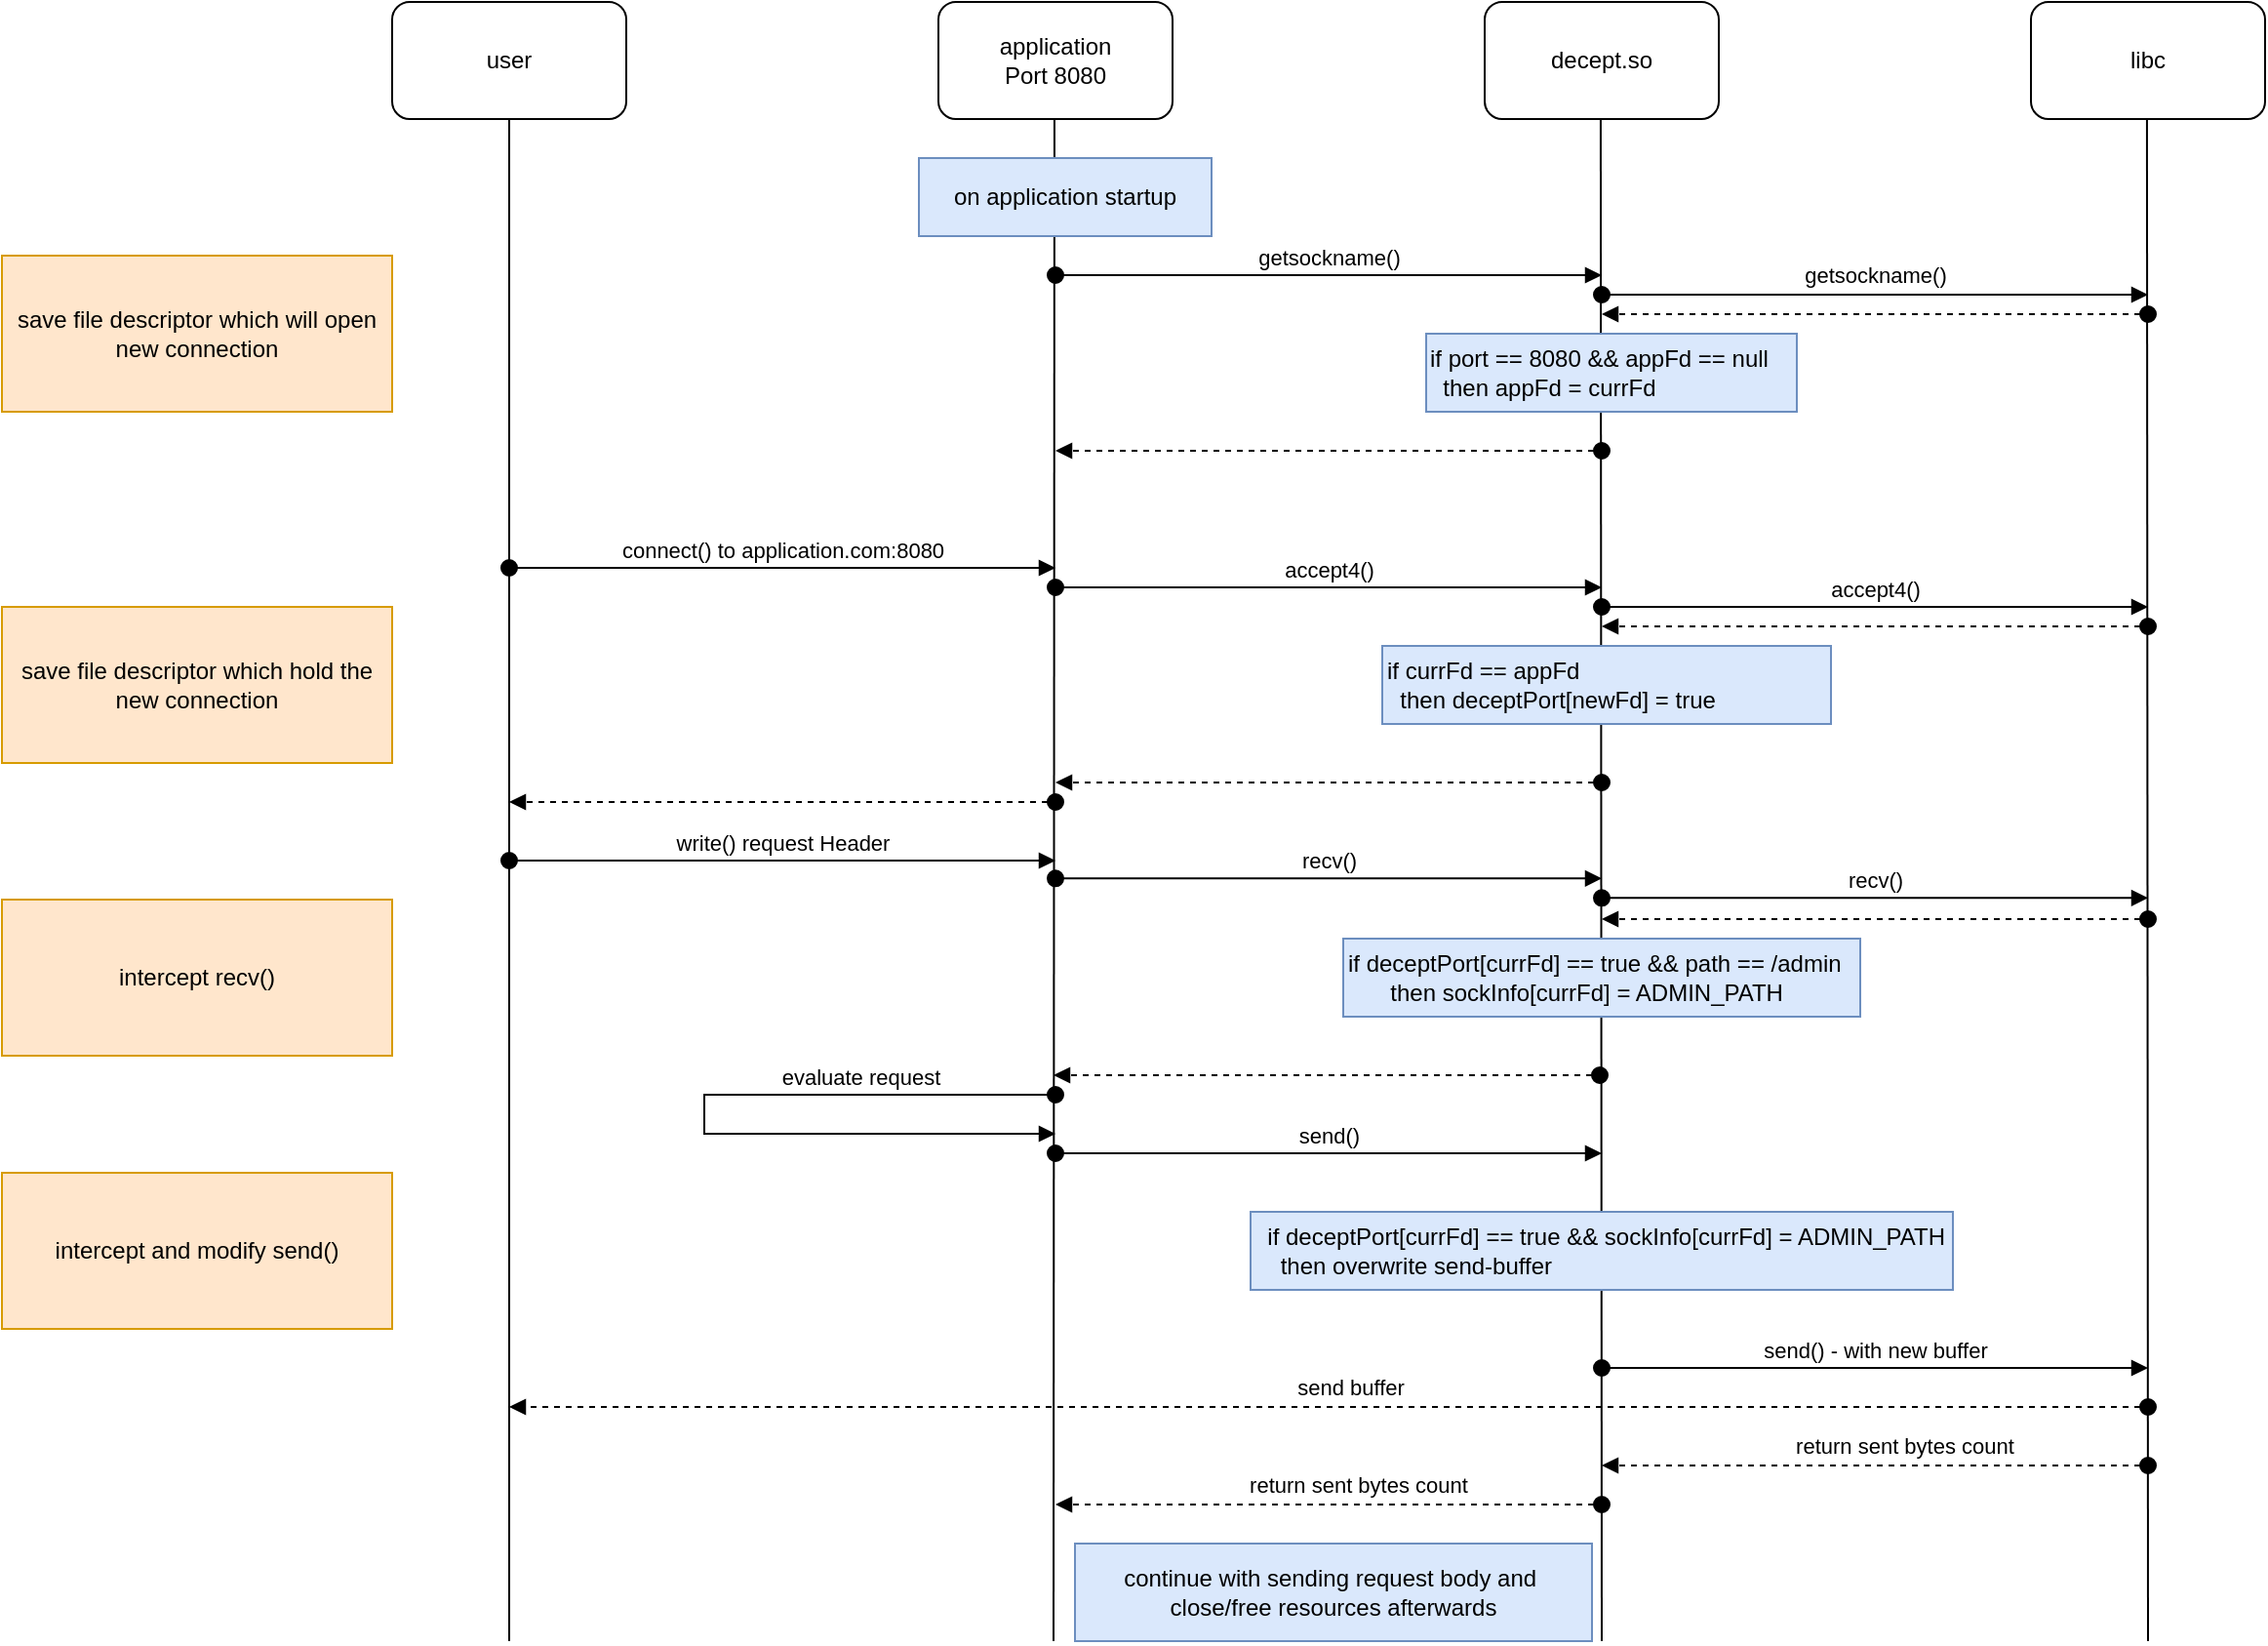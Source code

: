<mxfile version="20.5.1" type="device"><diagram id="IZqXoTq03k1fe22WeYbl" name="Page-1"><mxGraphModel dx="1650" dy="1136" grid="1" gridSize="10" guides="1" tooltips="1" connect="1" arrows="1" fold="1" page="1" pageScale="1" pageWidth="850" pageHeight="1100" math="0" shadow="0"><root><mxCell id="0"/><mxCell id="1" parent="0"/><mxCell id="wdw61yTAAFfNalVwGiL7-2" value="user" style="rounded=1;whiteSpace=wrap;html=1;" parent="1" vertex="1"><mxGeometry x="400" y="40" width="120" height="60" as="geometry"/></mxCell><mxCell id="wdw61yTAAFfNalVwGiL7-3" value="decept.so" style="rounded=1;whiteSpace=wrap;html=1;" parent="1" vertex="1"><mxGeometry x="960" y="40" width="120" height="60" as="geometry"/></mxCell><mxCell id="wdw61yTAAFfNalVwGiL7-4" value="libc" style="rounded=1;whiteSpace=wrap;html=1;" parent="1" vertex="1"><mxGeometry x="1240" y="40" width="120" height="60" as="geometry"/></mxCell><mxCell id="wdw61yTAAFfNalVwGiL7-5" value="" style="endArrow=none;html=1;rounded=0;entryX=0.5;entryY=1;entryDx=0;entryDy=0;" parent="1" target="wdw61yTAAFfNalVwGiL7-2" edge="1"><mxGeometry width="50" height="50" relative="1" as="geometry"><mxPoint x="460" y="880" as="sourcePoint"/><mxPoint x="740" y="320" as="targetPoint"/></mxGeometry></mxCell><mxCell id="wdw61yTAAFfNalVwGiL7-6" value="" style="endArrow=none;html=1;rounded=0;entryX=0.5;entryY=1;entryDx=0;entryDy=0;" parent="1" edge="1"><mxGeometry width="50" height="50" relative="1" as="geometry"><mxPoint x="1300" y="880" as="sourcePoint"/><mxPoint x="1299.47" y="100" as="targetPoint"/></mxGeometry></mxCell><mxCell id="wdw61yTAAFfNalVwGiL7-7" value="" style="endArrow=none;html=1;rounded=0;entryX=0.5;entryY=1;entryDx=0;entryDy=0;" parent="1" edge="1"><mxGeometry width="50" height="50" relative="1" as="geometry"><mxPoint x="1020" y="880" as="sourcePoint"/><mxPoint x="1019.47" y="100" as="targetPoint"/></mxGeometry></mxCell><mxCell id="wdw61yTAAFfNalVwGiL7-10" value="accept4()" style="html=1;verticalAlign=bottom;startArrow=oval;startFill=1;endArrow=block;startSize=8;rounded=0;" parent="1" edge="1"><mxGeometry width="60" relative="1" as="geometry"><mxPoint x="740" y="340" as="sourcePoint"/><mxPoint x="1020" y="340" as="targetPoint"/></mxGeometry></mxCell><mxCell id="wdw61yTAAFfNalVwGiL7-11" value="application&lt;br&gt;Port&amp;nbsp;8080" style="rounded=1;whiteSpace=wrap;html=1;" parent="1" vertex="1"><mxGeometry x="680" y="40" width="120" height="60" as="geometry"/></mxCell><mxCell id="wdw61yTAAFfNalVwGiL7-13" value="" style="endArrow=none;html=1;rounded=0;entryX=0.5;entryY=1;entryDx=0;entryDy=0;" parent="1" edge="1"><mxGeometry width="50" height="50" relative="1" as="geometry"><mxPoint x="739" y="880" as="sourcePoint"/><mxPoint x="739.47" y="100" as="targetPoint"/></mxGeometry></mxCell><mxCell id="wdw61yTAAFfNalVwGiL7-14" value="accept4()" style="html=1;verticalAlign=bottom;startArrow=oval;startFill=1;endArrow=block;startSize=8;rounded=0;" parent="1" edge="1"><mxGeometry width="60" relative="1" as="geometry"><mxPoint x="1020" y="350" as="sourcePoint"/><mxPoint x="1300" y="350" as="targetPoint"/></mxGeometry></mxCell><mxCell id="wdw61yTAAFfNalVwGiL7-15" value="recv()" style="html=1;verticalAlign=bottom;startArrow=oval;startFill=1;endArrow=block;startSize=8;rounded=0;" parent="1" edge="1"><mxGeometry width="60" relative="1" as="geometry"><mxPoint x="740" y="489.17" as="sourcePoint"/><mxPoint x="1020" y="489.17" as="targetPoint"/></mxGeometry></mxCell><mxCell id="wdw61yTAAFfNalVwGiL7-16" value="" style="html=1;verticalAlign=bottom;startArrow=oval;startFill=1;endArrow=block;startSize=8;rounded=0;dashed=1;" parent="1" edge="1"><mxGeometry width="60" relative="1" as="geometry"><mxPoint x="1300" y="360" as="sourcePoint"/><mxPoint x="1020" y="360" as="targetPoint"/></mxGeometry></mxCell><mxCell id="wdw61yTAAFfNalVwGiL7-17" value="connect() to application.com:8080" style="html=1;verticalAlign=bottom;startArrow=oval;startFill=1;endArrow=block;startSize=8;rounded=0;" parent="1" edge="1"><mxGeometry width="60" relative="1" as="geometry"><mxPoint x="460" y="330" as="sourcePoint"/><mxPoint x="740" y="330" as="targetPoint"/></mxGeometry></mxCell><mxCell id="wdw61yTAAFfNalVwGiL7-19" value="on application startup" style="rounded=0;whiteSpace=wrap;html=1;fillColor=#dae8fc;strokeColor=#6c8ebf;" parent="1" vertex="1"><mxGeometry x="670" y="120" width="150" height="40" as="geometry"/></mxCell><mxCell id="wdw61yTAAFfNalVwGiL7-20" value="getsockname()" style="html=1;verticalAlign=bottom;startArrow=oval;startFill=1;endArrow=block;startSize=8;rounded=0;" parent="1" edge="1"><mxGeometry width="60" relative="1" as="geometry"><mxPoint x="740" y="180.0" as="sourcePoint"/><mxPoint x="1020" y="180.0" as="targetPoint"/></mxGeometry></mxCell><mxCell id="wdw61yTAAFfNalVwGiL7-23" value="" style="html=1;verticalAlign=bottom;startArrow=oval;startFill=1;endArrow=block;startSize=8;rounded=0;" parent="1" edge="1"><mxGeometry width="60" relative="1" as="geometry"><mxPoint x="1020" y="190" as="sourcePoint"/><mxPoint x="1300" y="190" as="targetPoint"/></mxGeometry></mxCell><mxCell id="wdw61yTAAFfNalVwGiL7-25" value="getsockname()" style="edgeLabel;html=1;align=center;verticalAlign=middle;resizable=0;points=[];" parent="wdw61yTAAFfNalVwGiL7-23" vertex="1" connectable="0"><mxGeometry x="-0.049" y="2" relative="1" as="geometry"><mxPoint x="7" y="-8" as="offset"/></mxGeometry></mxCell><mxCell id="wdw61yTAAFfNalVwGiL7-24" value="" style="html=1;verticalAlign=bottom;startArrow=oval;startFill=1;endArrow=block;startSize=8;rounded=0;dashed=1;" parent="1" edge="1"><mxGeometry width="60" relative="1" as="geometry"><mxPoint x="1300" y="200.0" as="sourcePoint"/><mxPoint x="1020" y="200" as="targetPoint"/></mxGeometry></mxCell><mxCell id="wdw61yTAAFfNalVwGiL7-26" value="" style="html=1;verticalAlign=bottom;startArrow=oval;startFill=1;endArrow=block;startSize=8;rounded=0;dashed=1;" parent="1" edge="1"><mxGeometry width="60" relative="1" as="geometry"><mxPoint x="1020" y="270.0" as="sourcePoint"/><mxPoint x="740" y="270" as="targetPoint"/></mxGeometry></mxCell><mxCell id="wdw61yTAAFfNalVwGiL7-27" value="if port == 8080 &amp;amp;&amp;amp; appFd == null&amp;nbsp;&lt;br&gt;&lt;div style=&quot;&quot;&gt;&lt;span style=&quot;background-color: initial;&quot;&gt;&amp;nbsp;&lt;/span&gt;&lt;/div&gt;" style="rounded=0;whiteSpace=wrap;html=1;fillColor=#dae8fc;strokeColor=#6c8ebf;align=left;" parent="1" vertex="1"><mxGeometry x="930" y="210" width="190" height="40" as="geometry"/></mxCell><mxCell id="wdw61yTAAFfNalVwGiL7-28" value="if currFd == appFd&amp;nbsp;&amp;nbsp;&lt;br&gt;&lt;div style=&quot;&quot;&gt;&lt;span style=&quot;background-color: initial;&quot;&gt;&amp;nbsp;&amp;nbsp;&lt;/span&gt;&lt;/div&gt;" style="rounded=0;whiteSpace=wrap;html=1;fillColor=#dae8fc;strokeColor=#6c8ebf;align=left;" parent="1" vertex="1"><mxGeometry x="907.5" y="370" width="230" height="40" as="geometry"/></mxCell><mxCell id="wdw61yTAAFfNalVwGiL7-30" value="" style="html=1;verticalAlign=bottom;startArrow=oval;startFill=1;endArrow=block;startSize=8;rounded=0;dashed=1;" parent="1" edge="1"><mxGeometry width="60" relative="1" as="geometry"><mxPoint x="1020" y="440.0" as="sourcePoint"/><mxPoint x="740" y="440" as="targetPoint"/></mxGeometry></mxCell><mxCell id="wdw61yTAAFfNalVwGiL7-31" value="" style="html=1;verticalAlign=bottom;startArrow=oval;startFill=1;endArrow=block;startSize=8;rounded=0;dashed=1;" parent="1" edge="1"><mxGeometry width="60" relative="1" as="geometry"><mxPoint x="740" y="450.0" as="sourcePoint"/><mxPoint x="460" y="450" as="targetPoint"/></mxGeometry></mxCell><mxCell id="wdw61yTAAFfNalVwGiL7-32" value="write() request Header" style="html=1;verticalAlign=bottom;startArrow=oval;startFill=1;endArrow=block;startSize=8;rounded=0;" parent="1" edge="1"><mxGeometry width="60" relative="1" as="geometry"><mxPoint x="460" y="480" as="sourcePoint"/><mxPoint x="740" y="480" as="targetPoint"/></mxGeometry></mxCell><mxCell id="wdw61yTAAFfNalVwGiL7-33" value="send()" style="html=1;verticalAlign=bottom;startArrow=oval;startFill=1;endArrow=block;startSize=8;rounded=0;" parent="1" edge="1"><mxGeometry width="60" relative="1" as="geometry"><mxPoint x="740" y="630" as="sourcePoint"/><mxPoint x="1020" y="630" as="targetPoint"/></mxGeometry></mxCell><mxCell id="wdw61yTAAFfNalVwGiL7-34" value="recv()" style="html=1;verticalAlign=bottom;startArrow=oval;startFill=1;endArrow=block;startSize=8;rounded=0;" parent="1" edge="1"><mxGeometry width="60" relative="1" as="geometry"><mxPoint x="1020" y="499.17" as="sourcePoint"/><mxPoint x="1300" y="499.17" as="targetPoint"/></mxGeometry></mxCell><mxCell id="wdw61yTAAFfNalVwGiL7-35" value="" style="html=1;verticalAlign=bottom;startArrow=oval;startFill=1;endArrow=block;startSize=8;rounded=0;dashed=1;" parent="1" edge="1"><mxGeometry width="60" relative="1" as="geometry"><mxPoint x="1300" y="510" as="sourcePoint"/><mxPoint x="1020" y="510" as="targetPoint"/></mxGeometry></mxCell><mxCell id="wdw61yTAAFfNalVwGiL7-36" value="if deceptPort[currFd] == true &amp;amp;&amp;amp; path == /admin&lt;br&gt;&lt;div style=&quot;&quot;&gt;&lt;span style=&quot;background-color: initial;&quot;&gt;&amp;nbsp;&lt;/span&gt;&lt;/div&gt;" style="rounded=0;whiteSpace=wrap;html=1;fillColor=#dae8fc;strokeColor=#6c8ebf;align=left;" parent="1" vertex="1"><mxGeometry x="887.5" y="520" width="265" height="40" as="geometry"/></mxCell><mxCell id="wdw61yTAAFfNalVwGiL7-38" value="evaluate request" style="html=1;verticalAlign=bottom;startArrow=oval;startFill=1;endArrow=block;startSize=8;rounded=0;" parent="1" edge="1"><mxGeometry x="-0.474" width="60" relative="1" as="geometry"><mxPoint x="740" y="600" as="sourcePoint"/><mxPoint x="740" y="620" as="targetPoint"/><Array as="points"><mxPoint x="560" y="600"/><mxPoint x="560" y="620"/></Array><mxPoint as="offset"/></mxGeometry></mxCell><mxCell id="wdw61yTAAFfNalVwGiL7-39" value="send() - with new buffer" style="html=1;verticalAlign=bottom;startArrow=oval;startFill=1;endArrow=block;startSize=8;rounded=0;" parent="1" edge="1"><mxGeometry width="60" relative="1" as="geometry"><mxPoint x="1020" y="740" as="sourcePoint"/><mxPoint x="1300" y="740" as="targetPoint"/></mxGeometry></mxCell><mxCell id="wdw61yTAAFfNalVwGiL7-40" value="" style="html=1;verticalAlign=bottom;startArrow=oval;startFill=1;endArrow=block;startSize=8;rounded=0;dashed=1;" parent="1" edge="1"><mxGeometry width="60" relative="1" as="geometry"><mxPoint x="1300" y="760.0" as="sourcePoint"/><mxPoint x="460" y="760" as="targetPoint"/></mxGeometry></mxCell><mxCell id="wdw61yTAAFfNalVwGiL7-42" value="send buffer" style="edgeLabel;html=1;align=center;verticalAlign=middle;resizable=0;points=[];" parent="wdw61yTAAFfNalVwGiL7-40" vertex="1" connectable="0"><mxGeometry x="-0.234" y="2" relative="1" as="geometry"><mxPoint x="-88" y="-12" as="offset"/></mxGeometry></mxCell><mxCell id="wdw61yTAAFfNalVwGiL7-41" value="" style="html=1;verticalAlign=bottom;startArrow=oval;startFill=1;endArrow=block;startSize=8;rounded=0;dashed=1;" parent="1" edge="1"><mxGeometry width="60" relative="1" as="geometry"><mxPoint x="1300" y="790" as="sourcePoint"/><mxPoint x="1020.0" y="790" as="targetPoint"/></mxGeometry></mxCell><mxCell id="wdw61yTAAFfNalVwGiL7-43" value="return sent bytes count" style="edgeLabel;html=1;align=center;verticalAlign=middle;resizable=0;points=[];" parent="wdw61yTAAFfNalVwGiL7-41" vertex="1" connectable="0"><mxGeometry x="-0.106" y="-1" relative="1" as="geometry"><mxPoint y="-9" as="offset"/></mxGeometry></mxCell><mxCell id="wdw61yTAAFfNalVwGiL7-44" value="" style="html=1;verticalAlign=bottom;startArrow=oval;startFill=1;endArrow=block;startSize=8;rounded=0;dashed=1;" parent="1" edge="1"><mxGeometry width="60" relative="1" as="geometry"><mxPoint x="1020" y="810" as="sourcePoint"/><mxPoint x="740.0" y="810" as="targetPoint"/></mxGeometry></mxCell><mxCell id="wdw61yTAAFfNalVwGiL7-45" value="return sent bytes count" style="edgeLabel;html=1;align=center;verticalAlign=middle;resizable=0;points=[];" parent="wdw61yTAAFfNalVwGiL7-44" vertex="1" connectable="0"><mxGeometry x="-0.106" y="-1" relative="1" as="geometry"><mxPoint y="-9" as="offset"/></mxGeometry></mxCell><mxCell id="wdw61yTAAFfNalVwGiL7-49" value="save file descriptor which will open new connection" style="rounded=0;whiteSpace=wrap;html=1;fillColor=#ffe6cc;strokeColor=#d79b00;" parent="1" vertex="1"><mxGeometry x="200" y="170" width="200" height="80" as="geometry"/></mxCell><mxCell id="wdw61yTAAFfNalVwGiL7-50" value="save file descriptor which hold the new connection" style="rounded=0;whiteSpace=wrap;html=1;fillColor=#ffe6cc;strokeColor=#d79b00;" parent="1" vertex="1"><mxGeometry x="200" y="350" width="200" height="80" as="geometry"/></mxCell><mxCell id="wdw61yTAAFfNalVwGiL7-51" value="intercept recv()" style="rounded=0;whiteSpace=wrap;html=1;fillColor=#ffe6cc;strokeColor=#d79b00;" parent="1" vertex="1"><mxGeometry x="200" y="500" width="200" height="80" as="geometry"/></mxCell><mxCell id="wdw61yTAAFfNalVwGiL7-52" value="intercept and modify send()" style="rounded=0;whiteSpace=wrap;html=1;fillColor=#ffe6cc;strokeColor=#d79b00;" parent="1" vertex="1"><mxGeometry x="200" y="640" width="200" height="80" as="geometry"/></mxCell><mxCell id="8FeoBpHPTiLiuWOmjKZ9-2" value="&lt;br&gt;&lt;span style=&quot;color: rgb(0, 0, 0); font-family: Helvetica; font-size: 12px; font-style: normal; font-variant-ligatures: normal; font-variant-caps: normal; font-weight: 400; letter-spacing: normal; orphans: 2; text-indent: 0px; text-transform: none; widows: 2; word-spacing: 0px; -webkit-text-stroke-width: 0px; background-color: initial; text-decoration-thickness: initial; text-decoration-style: initial; text-decoration-color: initial;&quot;&gt;&lt;span&gt;&amp;nbsp; &lt;/span&gt;the&lt;/span&gt;&lt;span style=&quot;color: rgb(0, 0, 0); font-family: Helvetica; font-size: 12px; font-style: normal; font-variant-ligatures: normal; font-variant-caps: normal; font-weight: 400; letter-spacing: normal; orphans: 2; text-indent: 0px; text-transform: none; widows: 2; word-spacing: 0px; -webkit-text-stroke-width: 0px; text-decoration-thickness: initial; text-decoration-style: initial; text-decoration-color: initial;&quot;&gt;n&amp;nbsp;&lt;/span&gt;&lt;span style=&quot;color: rgb(0, 0, 0); font-family: Helvetica; font-size: 12px; font-style: normal; font-variant-ligatures: normal; font-variant-caps: normal; font-weight: 400; letter-spacing: normal; orphans: 2; text-indent: 0px; text-transform: none; widows: 2; word-spacing: 0px; -webkit-text-stroke-width: 0px; text-decoration-thickness: initial; text-decoration-style: initial; text-decoration-color: initial; float: none; display: inline !important;&quot;&gt;appFd&amp;nbsp;&lt;/span&gt;&lt;span style=&quot;color: rgb(0, 0, 0); font-family: Helvetica; font-size: 12px; font-style: normal; font-variant-ligatures: normal; font-variant-caps: normal; font-weight: 400; letter-spacing: normal; orphans: 2; text-indent: 0px; text-transform: none; widows: 2; word-spacing: 0px; -webkit-text-stroke-width: 0px; text-decoration-thickness: initial; text-decoration-style: initial; text-decoration-color: initial;&quot;&gt;=&lt;/span&gt;&lt;span style=&quot;color: rgb(0, 0, 0); font-family: Helvetica; font-size: 12px; font-style: normal; font-variant-ligatures: normal; font-variant-caps: normal; font-weight: 400; letter-spacing: normal; orphans: 2; text-indent: 0px; text-transform: none; widows: 2; word-spacing: 0px; -webkit-text-stroke-width: 0px; background-color: initial; text-decoration-thickness: initial; text-decoration-style: initial; text-decoration-color: initial;&quot;&gt; currFd&lt;/span&gt;" style="rounded=0;whiteSpace=wrap;html=1;fillColor=none;strokeColor=none;align=left;" parent="1" vertex="1"><mxGeometry x="930" y="210" width="190" height="40" as="geometry"/></mxCell><mxCell id="8FeoBpHPTiLiuWOmjKZ9-3" value="&lt;br&gt;&lt;span style=&quot;color: rgb(0, 0, 0); font-family: Helvetica; font-size: 12px; font-style: normal; font-variant-ligatures: normal; font-variant-caps: normal; font-weight: 400; letter-spacing: normal; orphans: 2; text-indent: 0px; text-transform: none; widows: 2; word-spacing: 0px; -webkit-text-stroke-width: 0px; background-color: initial; text-decoration-thickness: initial; text-decoration-style: initial; text-decoration-color: initial;&quot;&gt;&lt;span&gt;&amp;nbsp;&amp;nbsp;&lt;/span&gt;&lt;/span&gt;then deceptPort[newFd] = true" style="rounded=0;whiteSpace=wrap;html=1;fillColor=none;strokeColor=none;align=left;" parent="1" vertex="1"><mxGeometry x="907.5" y="365" width="205" height="50" as="geometry"/></mxCell><mxCell id="8FeoBpHPTiLiuWOmjKZ9-4" value="&lt;br&gt;&amp;nbsp; then sockInfo[currFd] = ADMIN_PATH" style="rounded=0;whiteSpace=wrap;html=1;fillColor=none;strokeColor=none;align=left;" parent="1" vertex="1"><mxGeometry x="902.5" y="520" width="235" height="40" as="geometry"/></mxCell><mxCell id="8FeoBpHPTiLiuWOmjKZ9-6" value="&lt;div style=&quot;&quot;&gt;&lt;span style=&quot;background-color: initial;&quot;&gt;continue with sending request body and&amp;nbsp;&lt;/span&gt;&lt;/div&gt;&lt;div style=&quot;&quot;&gt;&lt;span style=&quot;background-color: initial;&quot;&gt;close/free resources&amp;nbsp;&lt;/span&gt;&lt;span style=&quot;background-color: initial;&quot;&gt;afterwards&lt;/span&gt;&lt;/div&gt;" style="rounded=0;whiteSpace=wrap;html=1;fillColor=#dae8fc;strokeColor=#6c8ebf;align=center;" parent="1" vertex="1"><mxGeometry x="750" y="830" width="265" height="50" as="geometry"/></mxCell><mxCell id="r-Iy8edRJNBLvusDE99U-1" value="" style="html=1;verticalAlign=bottom;startArrow=oval;startFill=1;endArrow=block;startSize=8;rounded=0;dashed=1;" parent="1" edge="1"><mxGeometry width="60" relative="1" as="geometry"><mxPoint x="1019" y="590" as="sourcePoint"/><mxPoint x="739" y="590" as="targetPoint"/></mxGeometry></mxCell><mxCell id="rXo6JCWp-vImfeMJSTa9-1" value="&lt;div style=&quot;&quot;&gt;&amp;nbsp; if deceptPort[currFd] == true &amp;amp;&amp;amp; sockInfo[currFd] = ADMIN_PATH&lt;/div&gt;&lt;div style=&quot;&quot;&gt;&amp;nbsp; &amp;nbsp; then overwrite send-buffer&lt;/div&gt;" style="rounded=0;whiteSpace=wrap;html=1;fillColor=#dae8fc;strokeColor=#6c8ebf;align=left;" vertex="1" parent="1"><mxGeometry x="840" y="660" width="360" height="40" as="geometry"/></mxCell></root></mxGraphModel></diagram></mxfile>

